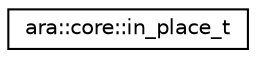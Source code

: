 digraph "Graphical Class Hierarchy"
{
 // LATEX_PDF_SIZE
  edge [fontname="Helvetica",fontsize="10",labelfontname="Helvetica",labelfontsize="10"];
  node [fontname="Helvetica",fontsize="10",shape=record];
  rankdir="LR";
  Node0 [label="ara::core::in_place_t",height=0.2,width=0.4,color="black", fillcolor="white", style="filled",URL="$structara_1_1core_1_1in__place__t.html",tooltip="Denote an operation to be performed in-place."];
}
